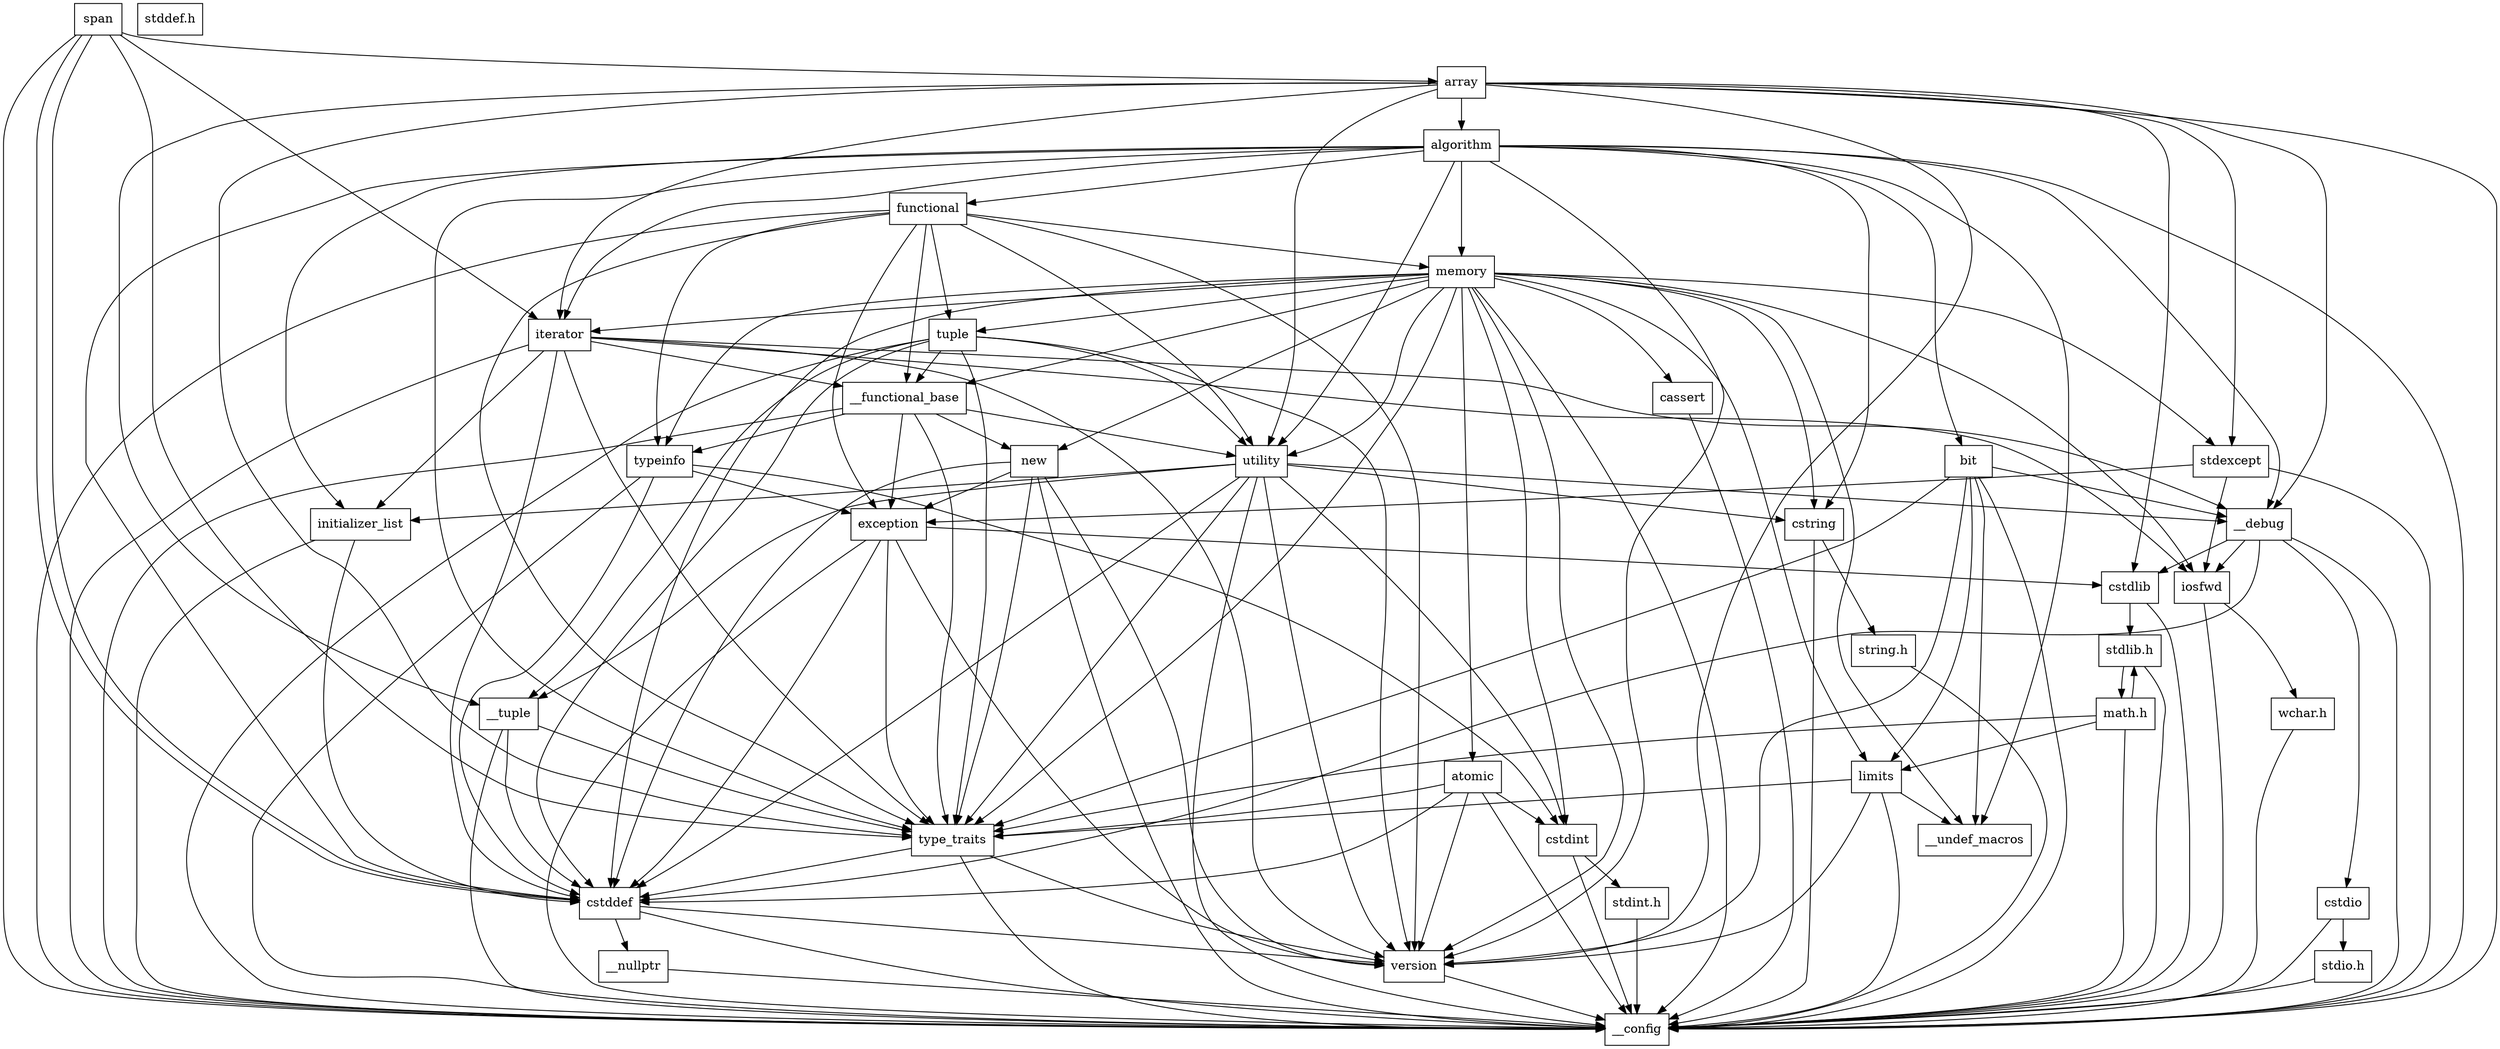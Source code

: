 digraph "dependencies" {
  header_1 [ shape="box", label="span"];
  header_2 [ shape="box", label="__config"];
  header_11 [ shape="box", label="cstddef"];
  header_12 [ shape="box", label="version"];
  header_15 [ shape="box", label="__nullptr"];
  header_16 [ shape="box", label="iterator"];
  header_17 [ shape="box", label="iosfwd"];
  header_18 [ shape="box", label="wchar.h"];
  header_23 [ shape="box", label="stddef.h"];
  header_33 [ shape="box", label="__functional_base"];
  header_34 [ shape="box", label="type_traits"];
  header_35 [ shape="box", label="typeinfo"];
  header_36 [ shape="box", label="exception"];
  header_37 [ shape="box", label="cstdlib"];
  header_38 [ shape="box", label="stdlib.h"];
  header_66 [ shape="box", label="math.h"];
  header_78 [ shape="box", label="limits"];
  header_79 [ shape="box", label="__undef_macros"];
  header_80 [ shape="box", label="cstdint"];
  header_81 [ shape="box", label="stdint.h"];
  header_85 [ shape="box", label="new"];
  header_86 [ shape="box", label="utility"];
  header_87 [ shape="box", label="__tuple"];
  header_88 [ shape="box", label="initializer_list"];
  header_89 [ shape="box", label="cstring"];
  header_90 [ shape="box", label="string.h"];
  header_93 [ shape="box", label="__debug"];
  header_94 [ shape="box", label="cstdio"];
  header_95 [ shape="box", label="stdio.h"];
  header_104 [ shape="box", label="array"];
  header_105 [ shape="box", label="algorithm"];
  header_106 [ shape="box", label="memory"];
  header_107 [ shape="box", label="tuple"];
  header_108 [ shape="box", label="stdexcept"];
  header_109 [ shape="box", label="cassert"];
  header_111 [ shape="box", label="atomic"];
  header_112 [ shape="box", label="functional"];
  header_113 [ shape="box", label="bit"];
  header_15 -> header_2;
  header_35 -> header_2;
  header_35 -> header_36;
  header_35 -> header_11;
  header_35 -> header_80;
  header_85 -> header_2;
  header_85 -> header_36;
  header_85 -> header_34;
  header_85 -> header_11;
  header_85 -> header_12;
  header_36 -> header_2;
  header_36 -> header_11;
  header_36 -> header_37;
  header_36 -> header_34;
  header_36 -> header_12;
  header_95 -> header_2;
  header_87 -> header_2;
  header_87 -> header_11;
  header_87 -> header_34;
  header_93 -> header_2;
  header_93 -> header_17;
  header_93 -> header_37;
  header_93 -> header_94;
  header_93 -> header_11;
  header_89 -> header_2;
  header_89 -> header_90;
  header_112 -> header_2;
  header_112 -> header_34;
  header_112 -> header_35;
  header_112 -> header_36;
  header_112 -> header_106;
  header_112 -> header_107;
  header_112 -> header_86;
  header_112 -> header_12;
  header_112 -> header_33;
  header_37 -> header_2;
  header_37 -> header_38;
  header_109 -> header_2;
  header_1 -> header_2;
  header_1 -> header_11;
  header_1 -> header_16;
  header_1 -> header_104;
  header_1 -> header_34;
  header_1 -> header_11;
  header_90 -> header_2;
  header_78 -> header_2;
  header_78 -> header_34;
  header_78 -> header_79;
  header_78 -> header_12;
  header_106 -> header_2;
  header_106 -> header_34;
  header_106 -> header_35;
  header_106 -> header_11;
  header_106 -> header_80;
  header_106 -> header_85;
  header_106 -> header_86;
  header_106 -> header_78;
  header_106 -> header_16;
  header_106 -> header_33;
  header_106 -> header_17;
  header_106 -> header_107;
  header_106 -> header_108;
  header_106 -> header_89;
  header_106 -> header_109;
  header_106 -> header_111;
  header_106 -> header_12;
  header_106 -> header_79;
  header_104 -> header_2;
  header_104 -> header_87;
  header_104 -> header_34;
  header_104 -> header_86;
  header_104 -> header_16;
  header_104 -> header_105;
  header_104 -> header_108;
  header_104 -> header_37;
  header_104 -> header_12;
  header_104 -> header_93;
  header_38 -> header_2;
  header_38 -> header_66;
  header_81 -> header_2;
  header_107 -> header_2;
  header_107 -> header_87;
  header_107 -> header_11;
  header_107 -> header_34;
  header_107 -> header_33;
  header_107 -> header_86;
  header_107 -> header_12;
  header_33 -> header_2;
  header_33 -> header_34;
  header_33 -> header_35;
  header_33 -> header_36;
  header_33 -> header_85;
  header_33 -> header_86;
  header_80 -> header_2;
  header_80 -> header_81;
  header_113 -> header_2;
  header_113 -> header_78;
  header_113 -> header_34;
  header_113 -> header_12;
  header_113 -> header_93;
  header_113 -> header_79;
  header_17 -> header_2;
  header_17 -> header_18;
  header_88 -> header_2;
  header_88 -> header_11;
  header_66 -> header_2;
  header_66 -> header_38;
  header_66 -> header_34;
  header_66 -> header_78;
  header_11 -> header_2;
  header_11 -> header_12;
  header_11 -> header_15;
  header_108 -> header_2;
  header_108 -> header_36;
  header_108 -> header_17;
  header_111 -> header_2;
  header_111 -> header_11;
  header_111 -> header_80;
  header_111 -> header_34;
  header_111 -> header_12;
  header_12 -> header_2;
  header_86 -> header_2;
  header_86 -> header_87;
  header_86 -> header_34;
  header_86 -> header_88;
  header_86 -> header_11;
  header_86 -> header_89;
  header_86 -> header_80;
  header_86 -> header_12;
  header_86 -> header_93;
  header_16 -> header_2;
  header_16 -> header_17;
  header_16 -> header_33;
  header_16 -> header_34;
  header_16 -> header_11;
  header_16 -> header_88;
  header_16 -> header_12;
  header_16 -> header_93;
  header_105 -> header_2;
  header_105 -> header_88;
  header_105 -> header_34;
  header_105 -> header_89;
  header_105 -> header_86;
  header_105 -> header_106;
  header_105 -> header_112;
  header_105 -> header_16;
  header_105 -> header_11;
  header_105 -> header_113;
  header_105 -> header_12;
  header_105 -> header_93;
  header_105 -> header_79;
  header_94 -> header_2;
  header_94 -> header_95;
  header_18 -> header_2;
  header_34 -> header_2;
  header_34 -> header_11;
  header_34 -> header_12;
}